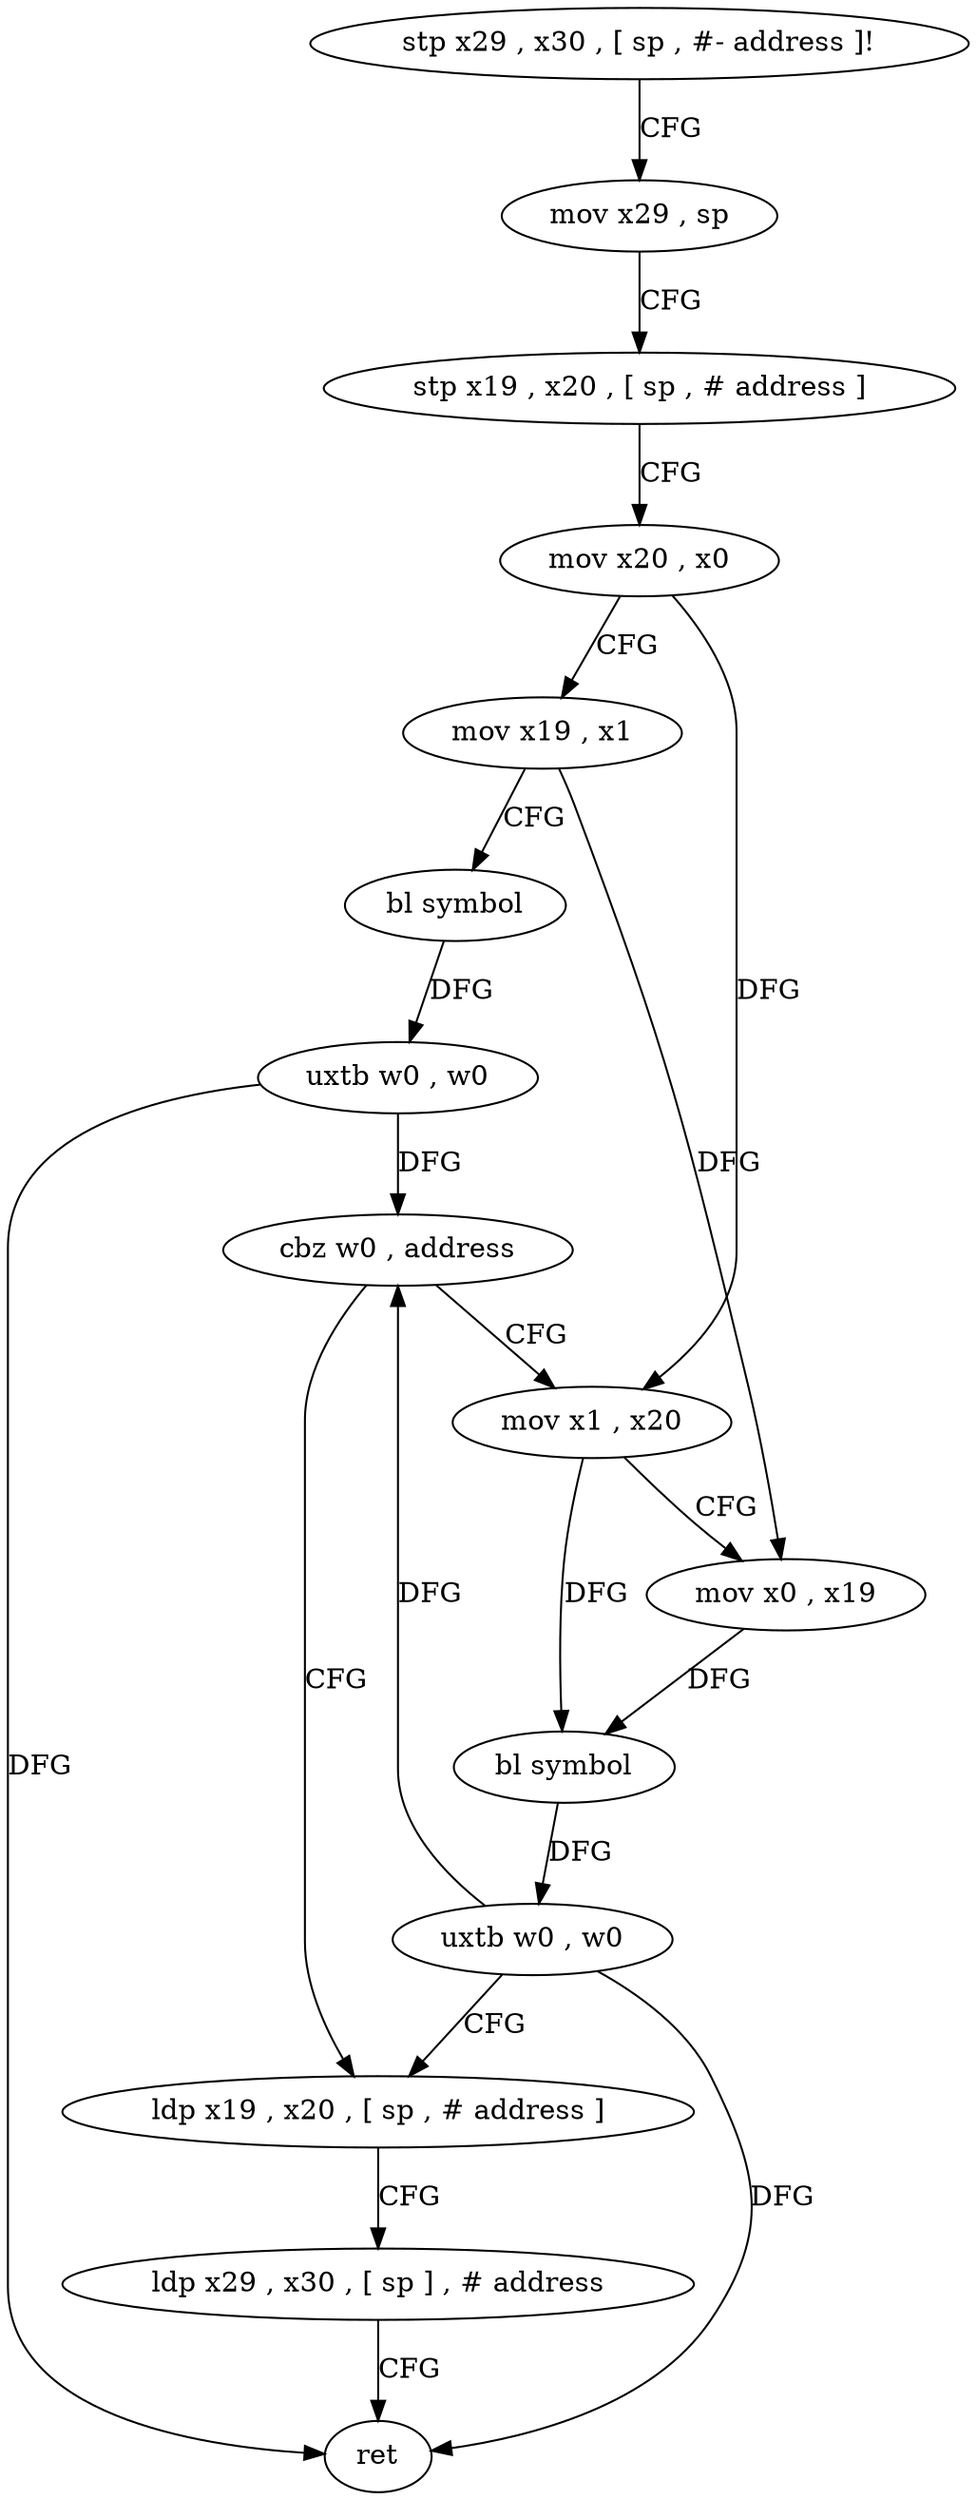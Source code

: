 digraph "func" {
"85624" [label = "stp x29 , x30 , [ sp , #- address ]!" ]
"85628" [label = "mov x29 , sp" ]
"85632" [label = "stp x19 , x20 , [ sp , # address ]" ]
"85636" [label = "mov x20 , x0" ]
"85640" [label = "mov x19 , x1" ]
"85644" [label = "bl symbol" ]
"85648" [label = "uxtb w0 , w0" ]
"85652" [label = "cbz w0 , address" ]
"85672" [label = "ldp x19 , x20 , [ sp , # address ]" ]
"85656" [label = "mov x1 , x20" ]
"85676" [label = "ldp x29 , x30 , [ sp ] , # address" ]
"85680" [label = "ret" ]
"85660" [label = "mov x0 , x19" ]
"85664" [label = "bl symbol" ]
"85668" [label = "uxtb w0 , w0" ]
"85624" -> "85628" [ label = "CFG" ]
"85628" -> "85632" [ label = "CFG" ]
"85632" -> "85636" [ label = "CFG" ]
"85636" -> "85640" [ label = "CFG" ]
"85636" -> "85656" [ label = "DFG" ]
"85640" -> "85644" [ label = "CFG" ]
"85640" -> "85660" [ label = "DFG" ]
"85644" -> "85648" [ label = "DFG" ]
"85648" -> "85652" [ label = "DFG" ]
"85648" -> "85680" [ label = "DFG" ]
"85652" -> "85672" [ label = "CFG" ]
"85652" -> "85656" [ label = "CFG" ]
"85672" -> "85676" [ label = "CFG" ]
"85656" -> "85660" [ label = "CFG" ]
"85656" -> "85664" [ label = "DFG" ]
"85676" -> "85680" [ label = "CFG" ]
"85660" -> "85664" [ label = "DFG" ]
"85664" -> "85668" [ label = "DFG" ]
"85668" -> "85672" [ label = "CFG" ]
"85668" -> "85652" [ label = "DFG" ]
"85668" -> "85680" [ label = "DFG" ]
}
